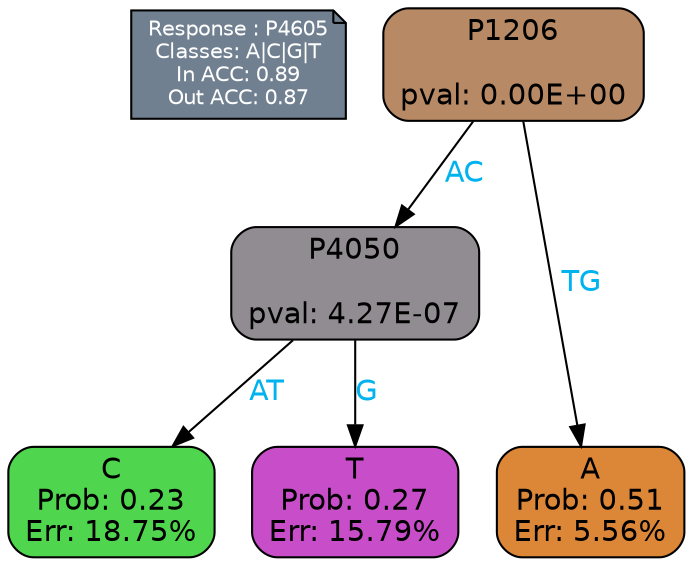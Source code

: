 digraph Tree {
node [shape=box, style="filled, rounded", color="black", fontname=helvetica] ;
graph [ranksep=equally, splines=polylines, bgcolor=transparent, dpi=600] ;
edge [fontname=helvetica] ;
LEGEND [label="Response : P4605
Classes: A|C|G|T
In ACC: 0.89
Out ACC: 0.87
",shape=note,align=left,style=filled,fillcolor="slategray",fontcolor="white",fontsize=10];1 [label="P1206

pval: 0.00E+00", fillcolor="#b78964"] ;
2 [label="P4050

pval: 4.27E-07", fillcolor="#918c91"] ;
3 [label="C
Prob: 0.23
Err: 18.75%", fillcolor="#4fd54e"] ;
4 [label="T
Prob: 0.27
Err: 15.79%", fillcolor="#c84ec9"] ;
5 [label="A
Prob: 0.51
Err: 5.56%", fillcolor="#dc8638"] ;
1 -> 2 [label="AC",fontcolor=deepskyblue2] ;
1 -> 5 [label="TG",fontcolor=deepskyblue2] ;
2 -> 3 [label="AT",fontcolor=deepskyblue2] ;
2 -> 4 [label="G",fontcolor=deepskyblue2] ;
{rank = same; 3;4;5;}{rank = same; LEGEND;1;}}